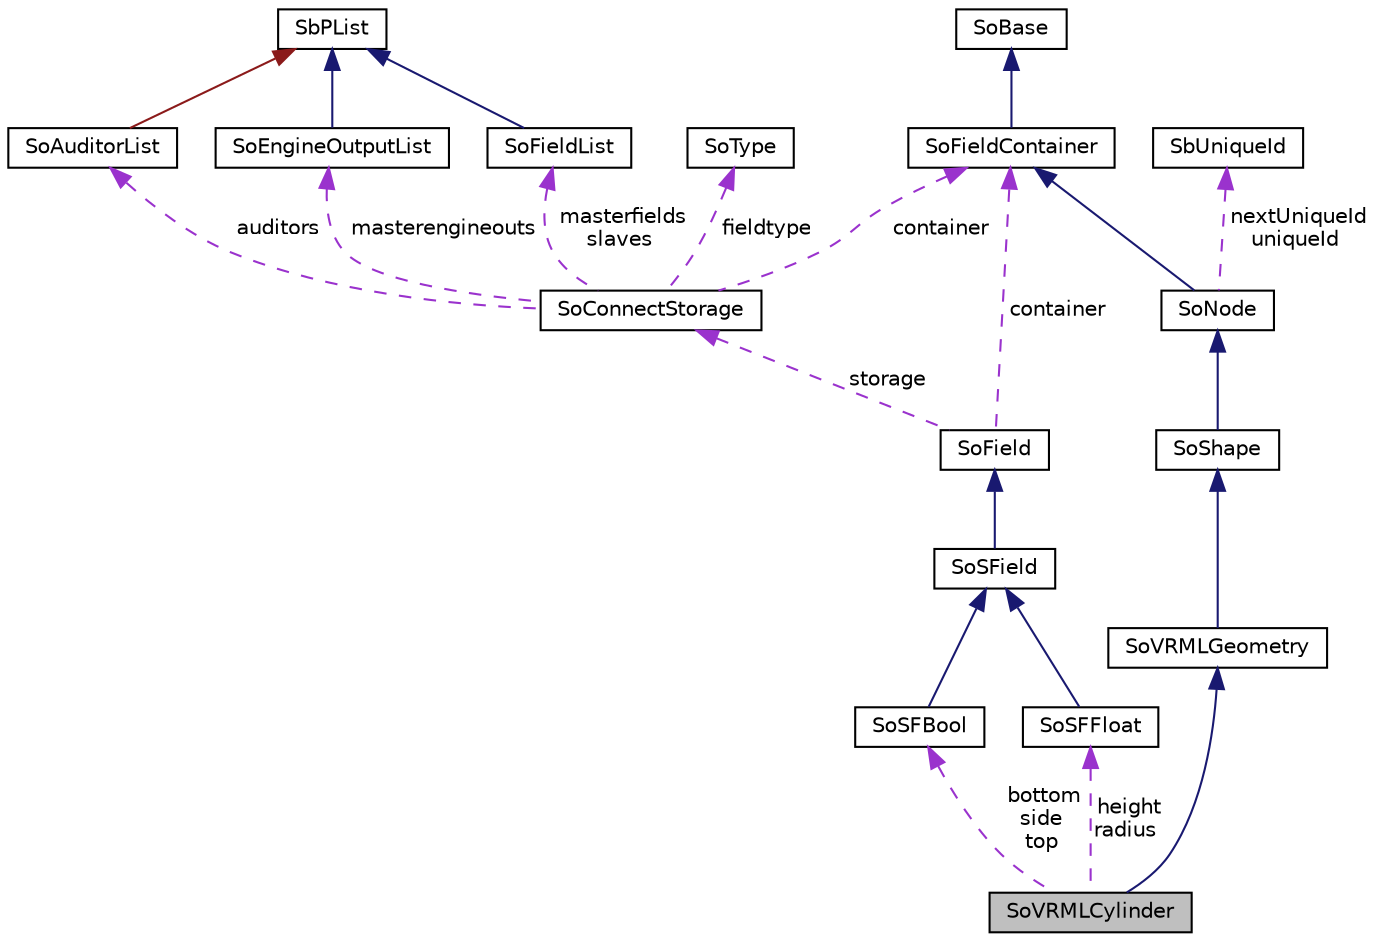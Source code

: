 digraph "SoVRMLCylinder"
{
 // LATEX_PDF_SIZE
  edge [fontname="Helvetica",fontsize="10",labelfontname="Helvetica",labelfontsize="10"];
  node [fontname="Helvetica",fontsize="10",shape=record];
  Node1 [label="SoVRMLCylinder",height=0.2,width=0.4,color="black", fillcolor="grey75", style="filled", fontcolor="black",tooltip=" "];
  Node2 -> Node1 [dir="back",color="midnightblue",fontsize="10",style="solid",fontname="Helvetica"];
  Node2 [label="SoVRMLGeometry",height=0.2,width=0.4,color="black", fillcolor="white", style="filled",URL="$classSoVRMLGeometry.html",tooltip=" "];
  Node3 -> Node2 [dir="back",color="midnightblue",fontsize="10",style="solid",fontname="Helvetica"];
  Node3 [label="SoShape",height=0.2,width=0.4,color="black", fillcolor="white", style="filled",URL="$classSoShape.html",tooltip="The SoShape class is the superclass for geometry shapes."];
  Node4 -> Node3 [dir="back",color="midnightblue",fontsize="10",style="solid",fontname="Helvetica"];
  Node4 [label="SoNode",height=0.2,width=0.4,color="black", fillcolor="white", style="filled",URL="$classSoNode.html",tooltip="The SoNode class is the base class for nodes used in scene graphs."];
  Node5 -> Node4 [dir="back",color="midnightblue",fontsize="10",style="solid",fontname="Helvetica"];
  Node5 [label="SoFieldContainer",height=0.2,width=0.4,color="black", fillcolor="white", style="filled",URL="$classSoFieldContainer.html",tooltip="The SoFieldContainer class is a base class for all classes that contain fields."];
  Node6 -> Node5 [dir="back",color="midnightblue",fontsize="10",style="solid",fontname="Helvetica"];
  Node6 [label="SoBase",height=0.2,width=0.4,color="black", fillcolor="white", style="filled",URL="$classSoBase.html",tooltip="The SoBase class is the top-level superclass for a number of class-hierarchies."];
  Node7 -> Node4 [dir="back",color="darkorchid3",fontsize="10",style="dashed",label=" nextUniqueId\nuniqueId" ,fontname="Helvetica"];
  Node7 [label="SbUniqueId",height=0.2,width=0.4,color="black", fillcolor="white", style="filled",URL="$classSbUniqueId.html",tooltip="SbUniqueId is an integer type for node identifiers."];
  Node8 -> Node1 [dir="back",color="darkorchid3",fontsize="10",style="dashed",label=" height\nradius" ,fontname="Helvetica"];
  Node8 [label="SoSFFloat",height=0.2,width=0.4,color="black", fillcolor="white", style="filled",URL="$classSoSFFloat.html",tooltip="The SoSFFloat class is a container for a floating point value."];
  Node9 -> Node8 [dir="back",color="midnightblue",fontsize="10",style="solid",fontname="Helvetica"];
  Node9 [label="SoSField",height=0.2,width=0.4,color="black", fillcolor="white", style="filled",URL="$classSoSField.html",tooltip="The SoSField class is the base class for fields which contains only a single value."];
  Node10 -> Node9 [dir="back",color="midnightblue",fontsize="10",style="solid",fontname="Helvetica"];
  Node10 [label="SoField",height=0.2,width=0.4,color="black", fillcolor="white", style="filled",URL="$classSoField.html",tooltip="The SoField class is the top-level abstract base class for fields."];
  Node5 -> Node10 [dir="back",color="darkorchid3",fontsize="10",style="dashed",label=" container" ,fontname="Helvetica"];
  Node11 -> Node10 [dir="back",color="darkorchid3",fontsize="10",style="dashed",label=" storage" ,fontname="Helvetica"];
  Node11 [label="SoConnectStorage",height=0.2,width=0.4,color="black", fillcolor="white", style="filled",URL="$classSoConnectStorage.html",tooltip=" "];
  Node12 -> Node11 [dir="back",color="darkorchid3",fontsize="10",style="dashed",label=" masterfields\nslaves" ,fontname="Helvetica"];
  Node12 [label="SoFieldList",height=0.2,width=0.4,color="black", fillcolor="white", style="filled",URL="$classSoFieldList.html",tooltip="The SoFieldList class is a container for pointers to SoField objects."];
  Node13 -> Node12 [dir="back",color="midnightblue",fontsize="10",style="solid",fontname="Helvetica"];
  Node13 [label="SbPList",height=0.2,width=0.4,color="black", fillcolor="white", style="filled",URL="$classSbPList.html",tooltip="The SbPList class is a container class for void pointers."];
  Node14 -> Node11 [dir="back",color="darkorchid3",fontsize="10",style="dashed",label=" auditors" ,fontname="Helvetica"];
  Node14 [label="SoAuditorList",height=0.2,width=0.4,color="black", fillcolor="white", style="filled",URL="$classSoAuditorList.html",tooltip="The SoAuditorList class is used to keep track of auditors for certain object classes."];
  Node13 -> Node14 [dir="back",color="firebrick4",fontsize="10",style="solid",fontname="Helvetica"];
  Node5 -> Node11 [dir="back",color="darkorchid3",fontsize="10",style="dashed",label=" container" ,fontname="Helvetica"];
  Node15 -> Node11 [dir="back",color="darkorchid3",fontsize="10",style="dashed",label=" fieldtype" ,fontname="Helvetica"];
  Node15 [label="SoType",height=0.2,width=0.4,color="black", fillcolor="white", style="filled",URL="$classSoType.html",tooltip="The SoType class is the basis for the runtime type system in Coin."];
  Node16 -> Node11 [dir="back",color="darkorchid3",fontsize="10",style="dashed",label=" masterengineouts" ,fontname="Helvetica"];
  Node16 [label="SoEngineOutputList",height=0.2,width=0.4,color="black", fillcolor="white", style="filled",URL="$classSoEngineOutputList.html",tooltip="The SoEngineOutputList class is a container for SoEngineOutput objects."];
  Node13 -> Node16 [dir="back",color="midnightblue",fontsize="10",style="solid",fontname="Helvetica"];
  Node17 -> Node1 [dir="back",color="darkorchid3",fontsize="10",style="dashed",label=" bottom\nside\ntop" ,fontname="Helvetica"];
  Node17 [label="SoSFBool",height=0.2,width=0.4,color="black", fillcolor="white", style="filled",URL="$classSoSFBool.html",tooltip="The SoSFBool class is a container for an SbBool value."];
  Node9 -> Node17 [dir="back",color="midnightblue",fontsize="10",style="solid",fontname="Helvetica"];
}
